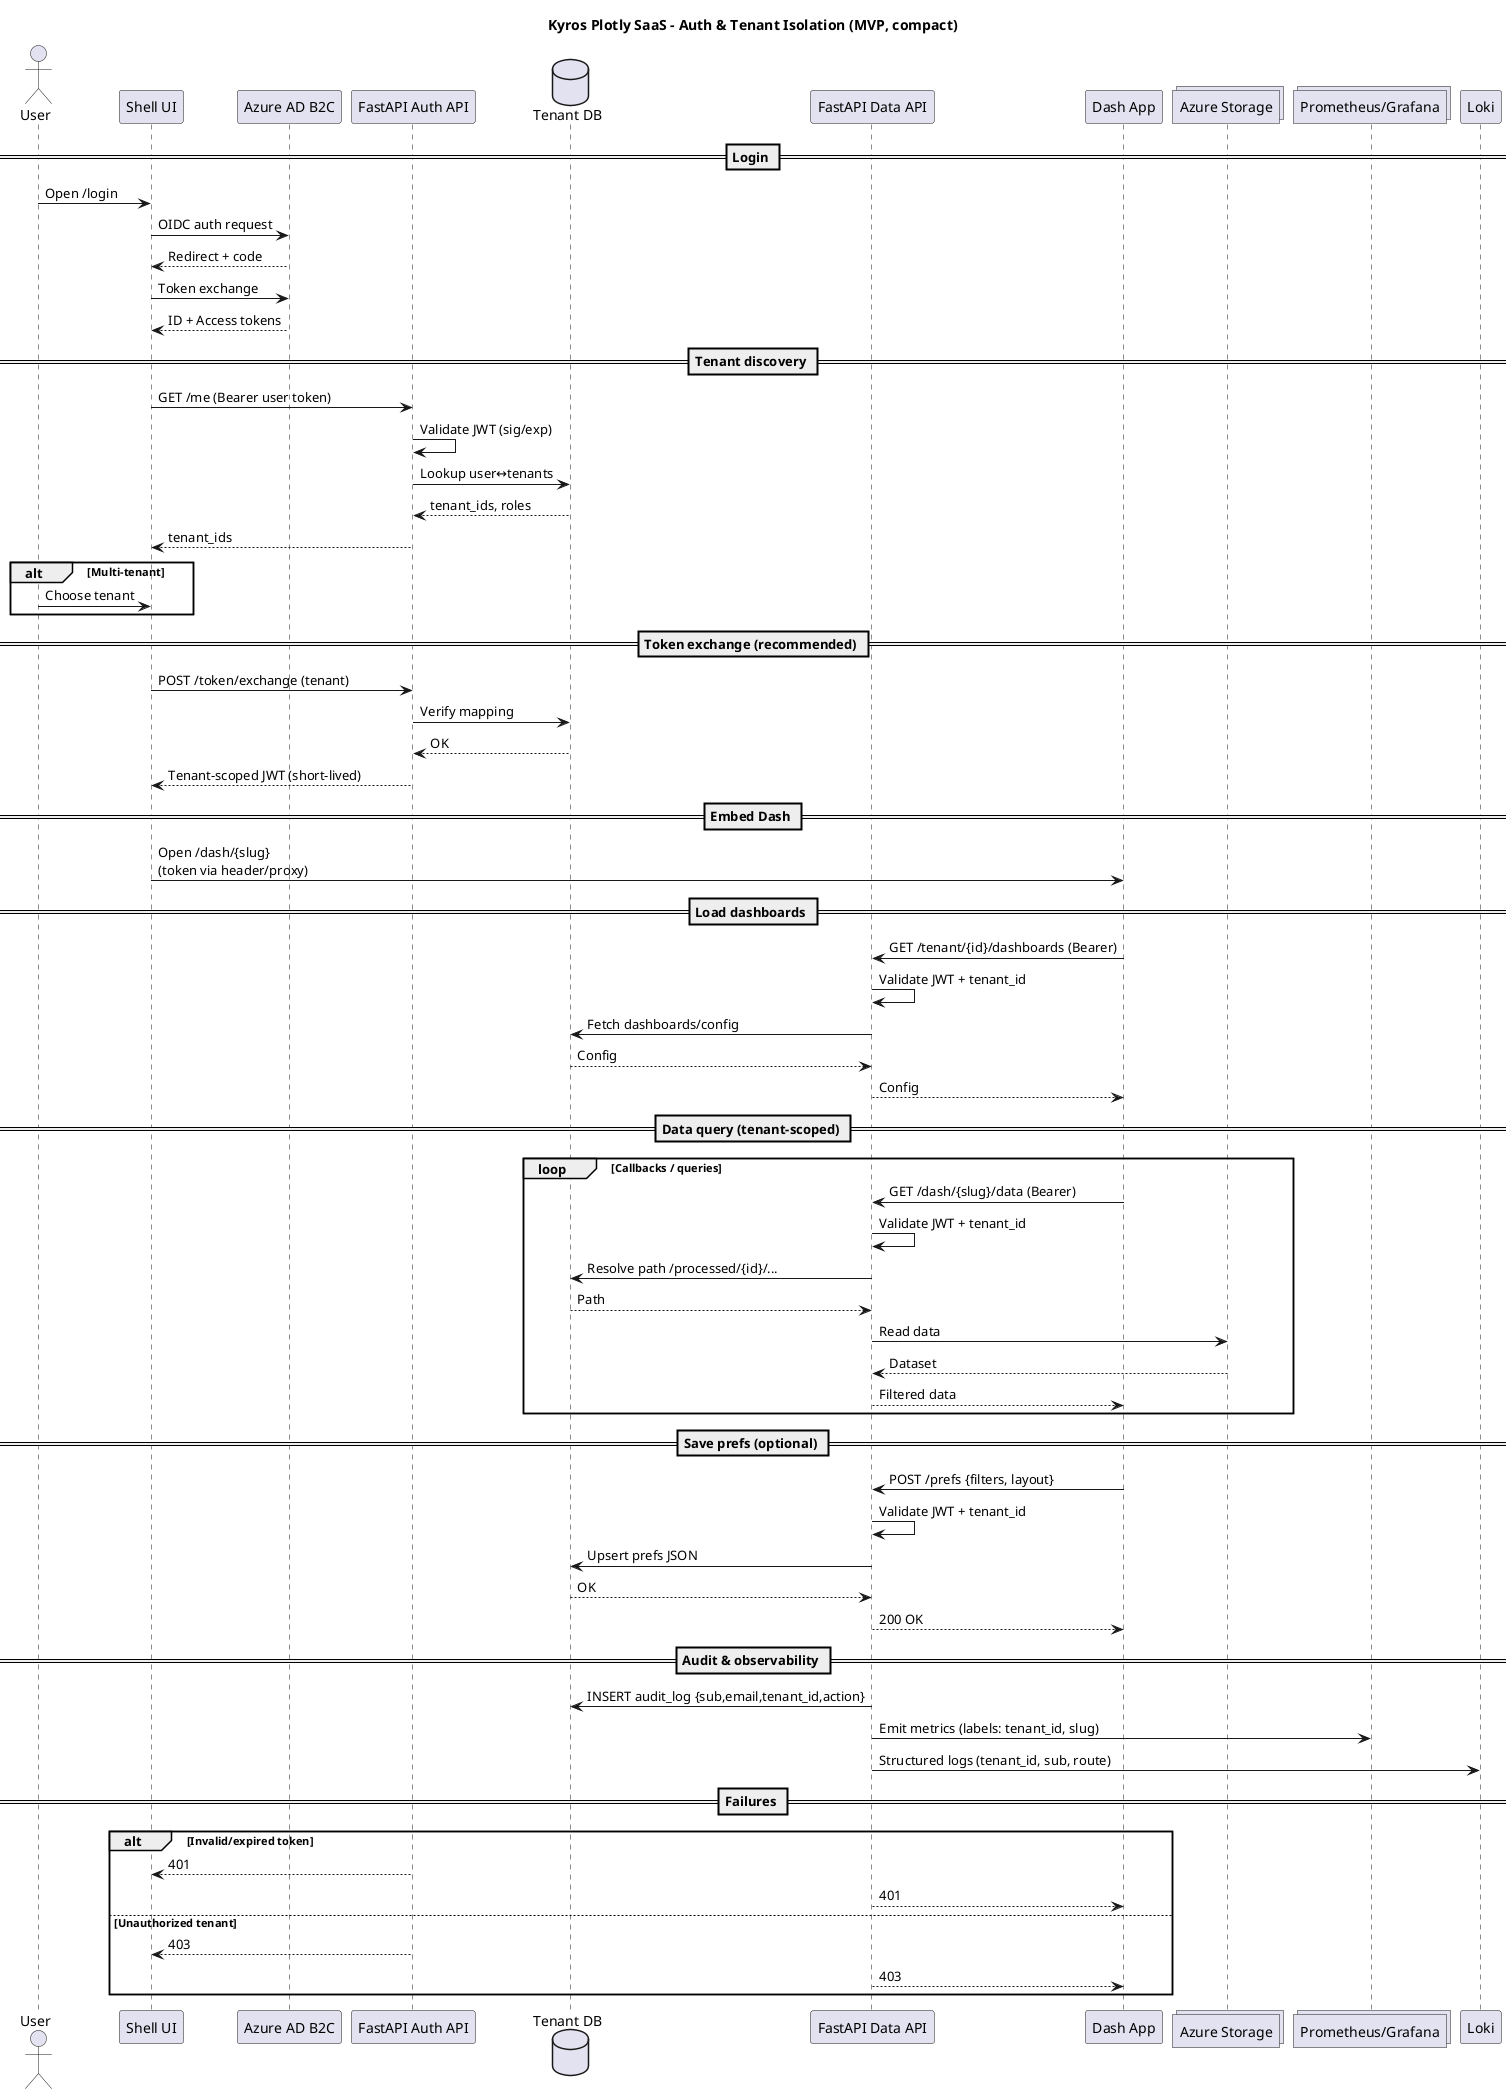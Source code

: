 @startuml
title Kyros Plotly SaaS – Auth & Tenant Isolation (MVP, compact)

actor U as "User"
participant Shell as "Shell UI"
participant B2C as "Azure AD B2C"
participant Auth as "FastAPI Auth API"
database Meta as "Tenant DB"
participant Data as "FastAPI Data API"
participant Dash as "Dash App"
collections Store as "Azure Storage"
collections Mon as "Prometheus/Grafana"
participant Log as "Loki"

== Login ==
U -> Shell: Open /login
Shell -> B2C: OIDC auth request
B2C --> Shell: Redirect + code
Shell -> B2C: Token exchange
B2C --> Shell: ID + Access tokens

== Tenant discovery ==
Shell -> Auth: GET /me (Bearer user token)
Auth -> Auth: Validate JWT (sig/exp)
Auth -> Meta: Lookup user↔tenants
Meta --> Auth: tenant_ids, roles
Auth --> Shell: tenant_ids
alt Multi-tenant
  U -> Shell: Choose tenant
end

== Token exchange (recommended) ==
Shell -> Auth: POST /token/exchange (tenant)
Auth -> Meta: Verify mapping
Meta --> Auth: OK
Auth --> Shell: Tenant-scoped JWT (short-lived)

== Embed Dash ==
Shell -> Dash: Open /dash/{slug}\n(token via header/proxy)

== Load dashboards ==
Dash -> Data: GET /tenant/{id}/dashboards (Bearer)
Data -> Data: Validate JWT + tenant_id
Data -> Meta: Fetch dashboards/config
Meta --> Data: Config
Data --> Dash: Config

== Data query (tenant-scoped) ==
loop Callbacks / queries
  Dash -> Data: GET /dash/{slug}/data (Bearer)
  Data -> Data: Validate JWT + tenant_id
  Data -> Meta: Resolve path /processed/{id}/...
  Meta --> Data: Path
  Data -> Store: Read data
  Store --> Data: Dataset
  Data --> Dash: Filtered data
end

== Save prefs (optional) ==
Dash -> Data: POST /prefs {filters, layout}
Data -> Data: Validate JWT + tenant_id
Data -> Meta: Upsert prefs JSON
Meta --> Data: OK
Data --> Dash: 200 OK

== Audit & observability ==
Data -> Meta: INSERT audit_log {sub,email,tenant_id,action}
Data -> Mon: Emit metrics (labels: tenant_id, slug)
Data -> Log: Structured logs (tenant_id, sub, route)

== Failures ==
alt Invalid/expired token
  Auth --> Shell: 401
  Data --> Dash: 401
else Unauthorized tenant
  Auth --> Shell: 403
  Data --> Dash: 403
end

@enduml